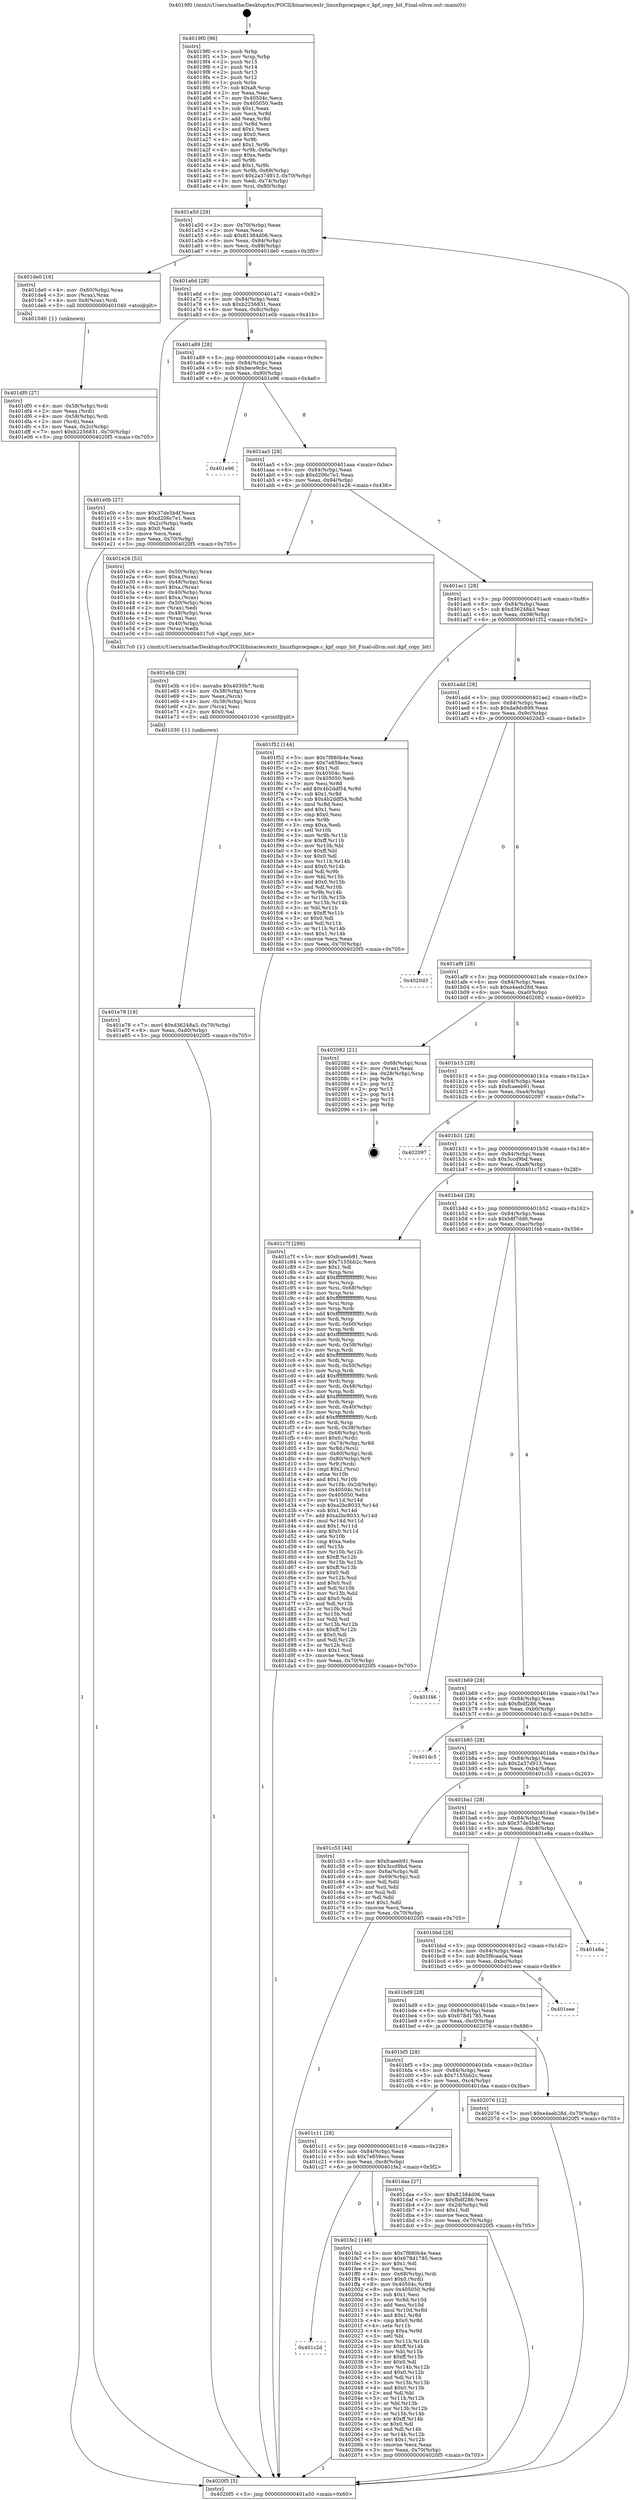 digraph "0x4019f0" {
  label = "0x4019f0 (/mnt/c/Users/mathe/Desktop/tcc/POCII/binaries/extr_linuxfsprocpage.c_kpf_copy_bit_Final-ollvm.out::main(0))"
  labelloc = "t"
  node[shape=record]

  Entry [label="",width=0.3,height=0.3,shape=circle,fillcolor=black,style=filled]
  "0x401a50" [label="{
     0x401a50 [29]\l
     | [instrs]\l
     &nbsp;&nbsp;0x401a50 \<+3\>: mov -0x70(%rbp),%eax\l
     &nbsp;&nbsp;0x401a53 \<+2\>: mov %eax,%ecx\l
     &nbsp;&nbsp;0x401a55 \<+6\>: sub $0x81384d06,%ecx\l
     &nbsp;&nbsp;0x401a5b \<+6\>: mov %eax,-0x84(%rbp)\l
     &nbsp;&nbsp;0x401a61 \<+6\>: mov %ecx,-0x88(%rbp)\l
     &nbsp;&nbsp;0x401a67 \<+6\>: je 0000000000401de0 \<main+0x3f0\>\l
  }"]
  "0x401de0" [label="{
     0x401de0 [16]\l
     | [instrs]\l
     &nbsp;&nbsp;0x401de0 \<+4\>: mov -0x60(%rbp),%rax\l
     &nbsp;&nbsp;0x401de4 \<+3\>: mov (%rax),%rax\l
     &nbsp;&nbsp;0x401de7 \<+4\>: mov 0x8(%rax),%rdi\l
     &nbsp;&nbsp;0x401deb \<+5\>: call 0000000000401040 \<atoi@plt\>\l
     | [calls]\l
     &nbsp;&nbsp;0x401040 \{1\} (unknown)\l
  }"]
  "0x401a6d" [label="{
     0x401a6d [28]\l
     | [instrs]\l
     &nbsp;&nbsp;0x401a6d \<+5\>: jmp 0000000000401a72 \<main+0x82\>\l
     &nbsp;&nbsp;0x401a72 \<+6\>: mov -0x84(%rbp),%eax\l
     &nbsp;&nbsp;0x401a78 \<+5\>: sub $0xb2256831,%eax\l
     &nbsp;&nbsp;0x401a7d \<+6\>: mov %eax,-0x8c(%rbp)\l
     &nbsp;&nbsp;0x401a83 \<+6\>: je 0000000000401e0b \<main+0x41b\>\l
  }"]
  Exit [label="",width=0.3,height=0.3,shape=circle,fillcolor=black,style=filled,peripheries=2]
  "0x401e0b" [label="{
     0x401e0b [27]\l
     | [instrs]\l
     &nbsp;&nbsp;0x401e0b \<+5\>: mov $0x37de5b4f,%eax\l
     &nbsp;&nbsp;0x401e10 \<+5\>: mov $0xd206c7e1,%ecx\l
     &nbsp;&nbsp;0x401e15 \<+3\>: mov -0x2c(%rbp),%edx\l
     &nbsp;&nbsp;0x401e18 \<+3\>: cmp $0x0,%edx\l
     &nbsp;&nbsp;0x401e1b \<+3\>: cmove %ecx,%eax\l
     &nbsp;&nbsp;0x401e1e \<+3\>: mov %eax,-0x70(%rbp)\l
     &nbsp;&nbsp;0x401e21 \<+5\>: jmp 00000000004020f5 \<main+0x705\>\l
  }"]
  "0x401a89" [label="{
     0x401a89 [28]\l
     | [instrs]\l
     &nbsp;&nbsp;0x401a89 \<+5\>: jmp 0000000000401a8e \<main+0x9e\>\l
     &nbsp;&nbsp;0x401a8e \<+6\>: mov -0x84(%rbp),%eax\l
     &nbsp;&nbsp;0x401a94 \<+5\>: sub $0xbece9cbc,%eax\l
     &nbsp;&nbsp;0x401a99 \<+6\>: mov %eax,-0x90(%rbp)\l
     &nbsp;&nbsp;0x401a9f \<+6\>: je 0000000000401e96 \<main+0x4a6\>\l
  }"]
  "0x401c2d" [label="{
     0x401c2d\l
  }", style=dashed]
  "0x401e96" [label="{
     0x401e96\l
  }", style=dashed]
  "0x401aa5" [label="{
     0x401aa5 [28]\l
     | [instrs]\l
     &nbsp;&nbsp;0x401aa5 \<+5\>: jmp 0000000000401aaa \<main+0xba\>\l
     &nbsp;&nbsp;0x401aaa \<+6\>: mov -0x84(%rbp),%eax\l
     &nbsp;&nbsp;0x401ab0 \<+5\>: sub $0xd206c7e1,%eax\l
     &nbsp;&nbsp;0x401ab5 \<+6\>: mov %eax,-0x94(%rbp)\l
     &nbsp;&nbsp;0x401abb \<+6\>: je 0000000000401e26 \<main+0x436\>\l
  }"]
  "0x401fe2" [label="{
     0x401fe2 [148]\l
     | [instrs]\l
     &nbsp;&nbsp;0x401fe2 \<+5\>: mov $0x7f880b4e,%eax\l
     &nbsp;&nbsp;0x401fe7 \<+5\>: mov $0x678d1785,%ecx\l
     &nbsp;&nbsp;0x401fec \<+2\>: mov $0x1,%dl\l
     &nbsp;&nbsp;0x401fee \<+2\>: xor %esi,%esi\l
     &nbsp;&nbsp;0x401ff0 \<+4\>: mov -0x68(%rbp),%rdi\l
     &nbsp;&nbsp;0x401ff4 \<+6\>: movl $0x0,(%rdi)\l
     &nbsp;&nbsp;0x401ffa \<+8\>: mov 0x40504c,%r8d\l
     &nbsp;&nbsp;0x402002 \<+8\>: mov 0x405050,%r9d\l
     &nbsp;&nbsp;0x40200a \<+3\>: sub $0x1,%esi\l
     &nbsp;&nbsp;0x40200d \<+3\>: mov %r8d,%r10d\l
     &nbsp;&nbsp;0x402010 \<+3\>: add %esi,%r10d\l
     &nbsp;&nbsp;0x402013 \<+4\>: imul %r10d,%r8d\l
     &nbsp;&nbsp;0x402017 \<+4\>: and $0x1,%r8d\l
     &nbsp;&nbsp;0x40201b \<+4\>: cmp $0x0,%r8d\l
     &nbsp;&nbsp;0x40201f \<+4\>: sete %r11b\l
     &nbsp;&nbsp;0x402023 \<+4\>: cmp $0xa,%r9d\l
     &nbsp;&nbsp;0x402027 \<+3\>: setl %bl\l
     &nbsp;&nbsp;0x40202a \<+3\>: mov %r11b,%r14b\l
     &nbsp;&nbsp;0x40202d \<+4\>: xor $0xff,%r14b\l
     &nbsp;&nbsp;0x402031 \<+3\>: mov %bl,%r15b\l
     &nbsp;&nbsp;0x402034 \<+4\>: xor $0xff,%r15b\l
     &nbsp;&nbsp;0x402038 \<+3\>: xor $0x0,%dl\l
     &nbsp;&nbsp;0x40203b \<+3\>: mov %r14b,%r12b\l
     &nbsp;&nbsp;0x40203e \<+4\>: and $0x0,%r12b\l
     &nbsp;&nbsp;0x402042 \<+3\>: and %dl,%r11b\l
     &nbsp;&nbsp;0x402045 \<+3\>: mov %r15b,%r13b\l
     &nbsp;&nbsp;0x402048 \<+4\>: and $0x0,%r13b\l
     &nbsp;&nbsp;0x40204c \<+2\>: and %dl,%bl\l
     &nbsp;&nbsp;0x40204e \<+3\>: or %r11b,%r12b\l
     &nbsp;&nbsp;0x402051 \<+3\>: or %bl,%r13b\l
     &nbsp;&nbsp;0x402054 \<+3\>: xor %r13b,%r12b\l
     &nbsp;&nbsp;0x402057 \<+3\>: or %r15b,%r14b\l
     &nbsp;&nbsp;0x40205a \<+4\>: xor $0xff,%r14b\l
     &nbsp;&nbsp;0x40205e \<+3\>: or $0x0,%dl\l
     &nbsp;&nbsp;0x402061 \<+3\>: and %dl,%r14b\l
     &nbsp;&nbsp;0x402064 \<+3\>: or %r14b,%r12b\l
     &nbsp;&nbsp;0x402067 \<+4\>: test $0x1,%r12b\l
     &nbsp;&nbsp;0x40206b \<+3\>: cmovne %ecx,%eax\l
     &nbsp;&nbsp;0x40206e \<+3\>: mov %eax,-0x70(%rbp)\l
     &nbsp;&nbsp;0x402071 \<+5\>: jmp 00000000004020f5 \<main+0x705\>\l
  }"]
  "0x401e26" [label="{
     0x401e26 [53]\l
     | [instrs]\l
     &nbsp;&nbsp;0x401e26 \<+4\>: mov -0x50(%rbp),%rax\l
     &nbsp;&nbsp;0x401e2a \<+6\>: movl $0xa,(%rax)\l
     &nbsp;&nbsp;0x401e30 \<+4\>: mov -0x48(%rbp),%rax\l
     &nbsp;&nbsp;0x401e34 \<+6\>: movl $0xa,(%rax)\l
     &nbsp;&nbsp;0x401e3a \<+4\>: mov -0x40(%rbp),%rax\l
     &nbsp;&nbsp;0x401e3e \<+6\>: movl $0xa,(%rax)\l
     &nbsp;&nbsp;0x401e44 \<+4\>: mov -0x50(%rbp),%rax\l
     &nbsp;&nbsp;0x401e48 \<+2\>: mov (%rax),%edi\l
     &nbsp;&nbsp;0x401e4a \<+4\>: mov -0x48(%rbp),%rax\l
     &nbsp;&nbsp;0x401e4e \<+2\>: mov (%rax),%esi\l
     &nbsp;&nbsp;0x401e50 \<+4\>: mov -0x40(%rbp),%rax\l
     &nbsp;&nbsp;0x401e54 \<+2\>: mov (%rax),%edx\l
     &nbsp;&nbsp;0x401e56 \<+5\>: call 00000000004017c0 \<kpf_copy_bit\>\l
     | [calls]\l
     &nbsp;&nbsp;0x4017c0 \{1\} (/mnt/c/Users/mathe/Desktop/tcc/POCII/binaries/extr_linuxfsprocpage.c_kpf_copy_bit_Final-ollvm.out::kpf_copy_bit)\l
  }"]
  "0x401ac1" [label="{
     0x401ac1 [28]\l
     | [instrs]\l
     &nbsp;&nbsp;0x401ac1 \<+5\>: jmp 0000000000401ac6 \<main+0xd6\>\l
     &nbsp;&nbsp;0x401ac6 \<+6\>: mov -0x84(%rbp),%eax\l
     &nbsp;&nbsp;0x401acc \<+5\>: sub $0xd36248a3,%eax\l
     &nbsp;&nbsp;0x401ad1 \<+6\>: mov %eax,-0x98(%rbp)\l
     &nbsp;&nbsp;0x401ad7 \<+6\>: je 0000000000401f52 \<main+0x562\>\l
  }"]
  "0x401e78" [label="{
     0x401e78 [18]\l
     | [instrs]\l
     &nbsp;&nbsp;0x401e78 \<+7\>: movl $0xd36248a3,-0x70(%rbp)\l
     &nbsp;&nbsp;0x401e7f \<+6\>: mov %eax,-0xd0(%rbp)\l
     &nbsp;&nbsp;0x401e85 \<+5\>: jmp 00000000004020f5 \<main+0x705\>\l
  }"]
  "0x401f52" [label="{
     0x401f52 [144]\l
     | [instrs]\l
     &nbsp;&nbsp;0x401f52 \<+5\>: mov $0x7f880b4e,%eax\l
     &nbsp;&nbsp;0x401f57 \<+5\>: mov $0x7e859ecc,%ecx\l
     &nbsp;&nbsp;0x401f5c \<+2\>: mov $0x1,%dl\l
     &nbsp;&nbsp;0x401f5e \<+7\>: mov 0x40504c,%esi\l
     &nbsp;&nbsp;0x401f65 \<+7\>: mov 0x405050,%edi\l
     &nbsp;&nbsp;0x401f6c \<+3\>: mov %esi,%r8d\l
     &nbsp;&nbsp;0x401f6f \<+7\>: add $0x4b2ddf54,%r8d\l
     &nbsp;&nbsp;0x401f76 \<+4\>: sub $0x1,%r8d\l
     &nbsp;&nbsp;0x401f7a \<+7\>: sub $0x4b2ddf54,%r8d\l
     &nbsp;&nbsp;0x401f81 \<+4\>: imul %r8d,%esi\l
     &nbsp;&nbsp;0x401f85 \<+3\>: and $0x1,%esi\l
     &nbsp;&nbsp;0x401f88 \<+3\>: cmp $0x0,%esi\l
     &nbsp;&nbsp;0x401f8b \<+4\>: sete %r9b\l
     &nbsp;&nbsp;0x401f8f \<+3\>: cmp $0xa,%edi\l
     &nbsp;&nbsp;0x401f92 \<+4\>: setl %r10b\l
     &nbsp;&nbsp;0x401f96 \<+3\>: mov %r9b,%r11b\l
     &nbsp;&nbsp;0x401f99 \<+4\>: xor $0xff,%r11b\l
     &nbsp;&nbsp;0x401f9d \<+3\>: mov %r10b,%bl\l
     &nbsp;&nbsp;0x401fa0 \<+3\>: xor $0xff,%bl\l
     &nbsp;&nbsp;0x401fa3 \<+3\>: xor $0x0,%dl\l
     &nbsp;&nbsp;0x401fa6 \<+3\>: mov %r11b,%r14b\l
     &nbsp;&nbsp;0x401fa9 \<+4\>: and $0x0,%r14b\l
     &nbsp;&nbsp;0x401fad \<+3\>: and %dl,%r9b\l
     &nbsp;&nbsp;0x401fb0 \<+3\>: mov %bl,%r15b\l
     &nbsp;&nbsp;0x401fb3 \<+4\>: and $0x0,%r15b\l
     &nbsp;&nbsp;0x401fb7 \<+3\>: and %dl,%r10b\l
     &nbsp;&nbsp;0x401fba \<+3\>: or %r9b,%r14b\l
     &nbsp;&nbsp;0x401fbd \<+3\>: or %r10b,%r15b\l
     &nbsp;&nbsp;0x401fc0 \<+3\>: xor %r15b,%r14b\l
     &nbsp;&nbsp;0x401fc3 \<+3\>: or %bl,%r11b\l
     &nbsp;&nbsp;0x401fc6 \<+4\>: xor $0xff,%r11b\l
     &nbsp;&nbsp;0x401fca \<+3\>: or $0x0,%dl\l
     &nbsp;&nbsp;0x401fcd \<+3\>: and %dl,%r11b\l
     &nbsp;&nbsp;0x401fd0 \<+3\>: or %r11b,%r14b\l
     &nbsp;&nbsp;0x401fd3 \<+4\>: test $0x1,%r14b\l
     &nbsp;&nbsp;0x401fd7 \<+3\>: cmovne %ecx,%eax\l
     &nbsp;&nbsp;0x401fda \<+3\>: mov %eax,-0x70(%rbp)\l
     &nbsp;&nbsp;0x401fdd \<+5\>: jmp 00000000004020f5 \<main+0x705\>\l
  }"]
  "0x401add" [label="{
     0x401add [28]\l
     | [instrs]\l
     &nbsp;&nbsp;0x401add \<+5\>: jmp 0000000000401ae2 \<main+0xf2\>\l
     &nbsp;&nbsp;0x401ae2 \<+6\>: mov -0x84(%rbp),%eax\l
     &nbsp;&nbsp;0x401ae8 \<+5\>: sub $0xda9dc699,%eax\l
     &nbsp;&nbsp;0x401aed \<+6\>: mov %eax,-0x9c(%rbp)\l
     &nbsp;&nbsp;0x401af3 \<+6\>: je 00000000004020d3 \<main+0x6e3\>\l
  }"]
  "0x401e5b" [label="{
     0x401e5b [29]\l
     | [instrs]\l
     &nbsp;&nbsp;0x401e5b \<+10\>: movabs $0x4030b7,%rdi\l
     &nbsp;&nbsp;0x401e65 \<+4\>: mov -0x38(%rbp),%rcx\l
     &nbsp;&nbsp;0x401e69 \<+2\>: mov %eax,(%rcx)\l
     &nbsp;&nbsp;0x401e6b \<+4\>: mov -0x38(%rbp),%rcx\l
     &nbsp;&nbsp;0x401e6f \<+2\>: mov (%rcx),%esi\l
     &nbsp;&nbsp;0x401e71 \<+2\>: mov $0x0,%al\l
     &nbsp;&nbsp;0x401e73 \<+5\>: call 0000000000401030 \<printf@plt\>\l
     | [calls]\l
     &nbsp;&nbsp;0x401030 \{1\} (unknown)\l
  }"]
  "0x4020d3" [label="{
     0x4020d3\l
  }", style=dashed]
  "0x401af9" [label="{
     0x401af9 [28]\l
     | [instrs]\l
     &nbsp;&nbsp;0x401af9 \<+5\>: jmp 0000000000401afe \<main+0x10e\>\l
     &nbsp;&nbsp;0x401afe \<+6\>: mov -0x84(%rbp),%eax\l
     &nbsp;&nbsp;0x401b04 \<+5\>: sub $0xe4aeb28d,%eax\l
     &nbsp;&nbsp;0x401b09 \<+6\>: mov %eax,-0xa0(%rbp)\l
     &nbsp;&nbsp;0x401b0f \<+6\>: je 0000000000402082 \<main+0x692\>\l
  }"]
  "0x401df0" [label="{
     0x401df0 [27]\l
     | [instrs]\l
     &nbsp;&nbsp;0x401df0 \<+4\>: mov -0x58(%rbp),%rdi\l
     &nbsp;&nbsp;0x401df4 \<+2\>: mov %eax,(%rdi)\l
     &nbsp;&nbsp;0x401df6 \<+4\>: mov -0x58(%rbp),%rdi\l
     &nbsp;&nbsp;0x401dfa \<+2\>: mov (%rdi),%eax\l
     &nbsp;&nbsp;0x401dfc \<+3\>: mov %eax,-0x2c(%rbp)\l
     &nbsp;&nbsp;0x401dff \<+7\>: movl $0xb2256831,-0x70(%rbp)\l
     &nbsp;&nbsp;0x401e06 \<+5\>: jmp 00000000004020f5 \<main+0x705\>\l
  }"]
  "0x402082" [label="{
     0x402082 [21]\l
     | [instrs]\l
     &nbsp;&nbsp;0x402082 \<+4\>: mov -0x68(%rbp),%rax\l
     &nbsp;&nbsp;0x402086 \<+2\>: mov (%rax),%eax\l
     &nbsp;&nbsp;0x402088 \<+4\>: lea -0x28(%rbp),%rsp\l
     &nbsp;&nbsp;0x40208c \<+1\>: pop %rbx\l
     &nbsp;&nbsp;0x40208d \<+2\>: pop %r12\l
     &nbsp;&nbsp;0x40208f \<+2\>: pop %r13\l
     &nbsp;&nbsp;0x402091 \<+2\>: pop %r14\l
     &nbsp;&nbsp;0x402093 \<+2\>: pop %r15\l
     &nbsp;&nbsp;0x402095 \<+1\>: pop %rbp\l
     &nbsp;&nbsp;0x402096 \<+1\>: ret\l
  }"]
  "0x401b15" [label="{
     0x401b15 [28]\l
     | [instrs]\l
     &nbsp;&nbsp;0x401b15 \<+5\>: jmp 0000000000401b1a \<main+0x12a\>\l
     &nbsp;&nbsp;0x401b1a \<+6\>: mov -0x84(%rbp),%eax\l
     &nbsp;&nbsp;0x401b20 \<+5\>: sub $0xfcaeeb91,%eax\l
     &nbsp;&nbsp;0x401b25 \<+6\>: mov %eax,-0xa4(%rbp)\l
     &nbsp;&nbsp;0x401b2b \<+6\>: je 0000000000402097 \<main+0x6a7\>\l
  }"]
  "0x401c11" [label="{
     0x401c11 [28]\l
     | [instrs]\l
     &nbsp;&nbsp;0x401c11 \<+5\>: jmp 0000000000401c16 \<main+0x226\>\l
     &nbsp;&nbsp;0x401c16 \<+6\>: mov -0x84(%rbp),%eax\l
     &nbsp;&nbsp;0x401c1c \<+5\>: sub $0x7e859ecc,%eax\l
     &nbsp;&nbsp;0x401c21 \<+6\>: mov %eax,-0xc8(%rbp)\l
     &nbsp;&nbsp;0x401c27 \<+6\>: je 0000000000401fe2 \<main+0x5f2\>\l
  }"]
  "0x402097" [label="{
     0x402097\l
  }", style=dashed]
  "0x401b31" [label="{
     0x401b31 [28]\l
     | [instrs]\l
     &nbsp;&nbsp;0x401b31 \<+5\>: jmp 0000000000401b36 \<main+0x146\>\l
     &nbsp;&nbsp;0x401b36 \<+6\>: mov -0x84(%rbp),%eax\l
     &nbsp;&nbsp;0x401b3c \<+5\>: sub $0x3ccd9bd,%eax\l
     &nbsp;&nbsp;0x401b41 \<+6\>: mov %eax,-0xa8(%rbp)\l
     &nbsp;&nbsp;0x401b47 \<+6\>: je 0000000000401c7f \<main+0x28f\>\l
  }"]
  "0x401daa" [label="{
     0x401daa [27]\l
     | [instrs]\l
     &nbsp;&nbsp;0x401daa \<+5\>: mov $0x81384d06,%eax\l
     &nbsp;&nbsp;0x401daf \<+5\>: mov $0xfbdf286,%ecx\l
     &nbsp;&nbsp;0x401db4 \<+3\>: mov -0x2d(%rbp),%dl\l
     &nbsp;&nbsp;0x401db7 \<+3\>: test $0x1,%dl\l
     &nbsp;&nbsp;0x401dba \<+3\>: cmovne %ecx,%eax\l
     &nbsp;&nbsp;0x401dbd \<+3\>: mov %eax,-0x70(%rbp)\l
     &nbsp;&nbsp;0x401dc0 \<+5\>: jmp 00000000004020f5 \<main+0x705\>\l
  }"]
  "0x401c7f" [label="{
     0x401c7f [299]\l
     | [instrs]\l
     &nbsp;&nbsp;0x401c7f \<+5\>: mov $0xfcaeeb91,%eax\l
     &nbsp;&nbsp;0x401c84 \<+5\>: mov $0x7155bb2c,%ecx\l
     &nbsp;&nbsp;0x401c89 \<+2\>: mov $0x1,%dl\l
     &nbsp;&nbsp;0x401c8b \<+3\>: mov %rsp,%rsi\l
     &nbsp;&nbsp;0x401c8e \<+4\>: add $0xfffffffffffffff0,%rsi\l
     &nbsp;&nbsp;0x401c92 \<+3\>: mov %rsi,%rsp\l
     &nbsp;&nbsp;0x401c95 \<+4\>: mov %rsi,-0x68(%rbp)\l
     &nbsp;&nbsp;0x401c99 \<+3\>: mov %rsp,%rsi\l
     &nbsp;&nbsp;0x401c9c \<+4\>: add $0xfffffffffffffff0,%rsi\l
     &nbsp;&nbsp;0x401ca0 \<+3\>: mov %rsi,%rsp\l
     &nbsp;&nbsp;0x401ca3 \<+3\>: mov %rsp,%rdi\l
     &nbsp;&nbsp;0x401ca6 \<+4\>: add $0xfffffffffffffff0,%rdi\l
     &nbsp;&nbsp;0x401caa \<+3\>: mov %rdi,%rsp\l
     &nbsp;&nbsp;0x401cad \<+4\>: mov %rdi,-0x60(%rbp)\l
     &nbsp;&nbsp;0x401cb1 \<+3\>: mov %rsp,%rdi\l
     &nbsp;&nbsp;0x401cb4 \<+4\>: add $0xfffffffffffffff0,%rdi\l
     &nbsp;&nbsp;0x401cb8 \<+3\>: mov %rdi,%rsp\l
     &nbsp;&nbsp;0x401cbb \<+4\>: mov %rdi,-0x58(%rbp)\l
     &nbsp;&nbsp;0x401cbf \<+3\>: mov %rsp,%rdi\l
     &nbsp;&nbsp;0x401cc2 \<+4\>: add $0xfffffffffffffff0,%rdi\l
     &nbsp;&nbsp;0x401cc6 \<+3\>: mov %rdi,%rsp\l
     &nbsp;&nbsp;0x401cc9 \<+4\>: mov %rdi,-0x50(%rbp)\l
     &nbsp;&nbsp;0x401ccd \<+3\>: mov %rsp,%rdi\l
     &nbsp;&nbsp;0x401cd0 \<+4\>: add $0xfffffffffffffff0,%rdi\l
     &nbsp;&nbsp;0x401cd4 \<+3\>: mov %rdi,%rsp\l
     &nbsp;&nbsp;0x401cd7 \<+4\>: mov %rdi,-0x48(%rbp)\l
     &nbsp;&nbsp;0x401cdb \<+3\>: mov %rsp,%rdi\l
     &nbsp;&nbsp;0x401cde \<+4\>: add $0xfffffffffffffff0,%rdi\l
     &nbsp;&nbsp;0x401ce2 \<+3\>: mov %rdi,%rsp\l
     &nbsp;&nbsp;0x401ce5 \<+4\>: mov %rdi,-0x40(%rbp)\l
     &nbsp;&nbsp;0x401ce9 \<+3\>: mov %rsp,%rdi\l
     &nbsp;&nbsp;0x401cec \<+4\>: add $0xfffffffffffffff0,%rdi\l
     &nbsp;&nbsp;0x401cf0 \<+3\>: mov %rdi,%rsp\l
     &nbsp;&nbsp;0x401cf3 \<+4\>: mov %rdi,-0x38(%rbp)\l
     &nbsp;&nbsp;0x401cf7 \<+4\>: mov -0x68(%rbp),%rdi\l
     &nbsp;&nbsp;0x401cfb \<+6\>: movl $0x0,(%rdi)\l
     &nbsp;&nbsp;0x401d01 \<+4\>: mov -0x74(%rbp),%r8d\l
     &nbsp;&nbsp;0x401d05 \<+3\>: mov %r8d,(%rsi)\l
     &nbsp;&nbsp;0x401d08 \<+4\>: mov -0x60(%rbp),%rdi\l
     &nbsp;&nbsp;0x401d0c \<+4\>: mov -0x80(%rbp),%r9\l
     &nbsp;&nbsp;0x401d10 \<+3\>: mov %r9,(%rdi)\l
     &nbsp;&nbsp;0x401d13 \<+3\>: cmpl $0x2,(%rsi)\l
     &nbsp;&nbsp;0x401d16 \<+4\>: setne %r10b\l
     &nbsp;&nbsp;0x401d1a \<+4\>: and $0x1,%r10b\l
     &nbsp;&nbsp;0x401d1e \<+4\>: mov %r10b,-0x2d(%rbp)\l
     &nbsp;&nbsp;0x401d22 \<+8\>: mov 0x40504c,%r11d\l
     &nbsp;&nbsp;0x401d2a \<+7\>: mov 0x405050,%ebx\l
     &nbsp;&nbsp;0x401d31 \<+3\>: mov %r11d,%r14d\l
     &nbsp;&nbsp;0x401d34 \<+7\>: sub $0xa2bc8033,%r14d\l
     &nbsp;&nbsp;0x401d3b \<+4\>: sub $0x1,%r14d\l
     &nbsp;&nbsp;0x401d3f \<+7\>: add $0xa2bc8033,%r14d\l
     &nbsp;&nbsp;0x401d46 \<+4\>: imul %r14d,%r11d\l
     &nbsp;&nbsp;0x401d4a \<+4\>: and $0x1,%r11d\l
     &nbsp;&nbsp;0x401d4e \<+4\>: cmp $0x0,%r11d\l
     &nbsp;&nbsp;0x401d52 \<+4\>: sete %r10b\l
     &nbsp;&nbsp;0x401d56 \<+3\>: cmp $0xa,%ebx\l
     &nbsp;&nbsp;0x401d59 \<+4\>: setl %r15b\l
     &nbsp;&nbsp;0x401d5d \<+3\>: mov %r10b,%r12b\l
     &nbsp;&nbsp;0x401d60 \<+4\>: xor $0xff,%r12b\l
     &nbsp;&nbsp;0x401d64 \<+3\>: mov %r15b,%r13b\l
     &nbsp;&nbsp;0x401d67 \<+4\>: xor $0xff,%r13b\l
     &nbsp;&nbsp;0x401d6b \<+3\>: xor $0x0,%dl\l
     &nbsp;&nbsp;0x401d6e \<+3\>: mov %r12b,%sil\l
     &nbsp;&nbsp;0x401d71 \<+4\>: and $0x0,%sil\l
     &nbsp;&nbsp;0x401d75 \<+3\>: and %dl,%r10b\l
     &nbsp;&nbsp;0x401d78 \<+3\>: mov %r13b,%dil\l
     &nbsp;&nbsp;0x401d7b \<+4\>: and $0x0,%dil\l
     &nbsp;&nbsp;0x401d7f \<+3\>: and %dl,%r15b\l
     &nbsp;&nbsp;0x401d82 \<+3\>: or %r10b,%sil\l
     &nbsp;&nbsp;0x401d85 \<+3\>: or %r15b,%dil\l
     &nbsp;&nbsp;0x401d88 \<+3\>: xor %dil,%sil\l
     &nbsp;&nbsp;0x401d8b \<+3\>: or %r13b,%r12b\l
     &nbsp;&nbsp;0x401d8e \<+4\>: xor $0xff,%r12b\l
     &nbsp;&nbsp;0x401d92 \<+3\>: or $0x0,%dl\l
     &nbsp;&nbsp;0x401d95 \<+3\>: and %dl,%r12b\l
     &nbsp;&nbsp;0x401d98 \<+3\>: or %r12b,%sil\l
     &nbsp;&nbsp;0x401d9b \<+4\>: test $0x1,%sil\l
     &nbsp;&nbsp;0x401d9f \<+3\>: cmovne %ecx,%eax\l
     &nbsp;&nbsp;0x401da2 \<+3\>: mov %eax,-0x70(%rbp)\l
     &nbsp;&nbsp;0x401da5 \<+5\>: jmp 00000000004020f5 \<main+0x705\>\l
  }"]
  "0x401b4d" [label="{
     0x401b4d [28]\l
     | [instrs]\l
     &nbsp;&nbsp;0x401b4d \<+5\>: jmp 0000000000401b52 \<main+0x162\>\l
     &nbsp;&nbsp;0x401b52 \<+6\>: mov -0x84(%rbp),%eax\l
     &nbsp;&nbsp;0x401b58 \<+5\>: sub $0xb8f7dd6,%eax\l
     &nbsp;&nbsp;0x401b5d \<+6\>: mov %eax,-0xac(%rbp)\l
     &nbsp;&nbsp;0x401b63 \<+6\>: je 0000000000401f46 \<main+0x556\>\l
  }"]
  "0x401bf5" [label="{
     0x401bf5 [28]\l
     | [instrs]\l
     &nbsp;&nbsp;0x401bf5 \<+5\>: jmp 0000000000401bfa \<main+0x20a\>\l
     &nbsp;&nbsp;0x401bfa \<+6\>: mov -0x84(%rbp),%eax\l
     &nbsp;&nbsp;0x401c00 \<+5\>: sub $0x7155bb2c,%eax\l
     &nbsp;&nbsp;0x401c05 \<+6\>: mov %eax,-0xc4(%rbp)\l
     &nbsp;&nbsp;0x401c0b \<+6\>: je 0000000000401daa \<main+0x3ba\>\l
  }"]
  "0x401f46" [label="{
     0x401f46\l
  }", style=dashed]
  "0x401b69" [label="{
     0x401b69 [28]\l
     | [instrs]\l
     &nbsp;&nbsp;0x401b69 \<+5\>: jmp 0000000000401b6e \<main+0x17e\>\l
     &nbsp;&nbsp;0x401b6e \<+6\>: mov -0x84(%rbp),%eax\l
     &nbsp;&nbsp;0x401b74 \<+5\>: sub $0xfbdf286,%eax\l
     &nbsp;&nbsp;0x401b79 \<+6\>: mov %eax,-0xb0(%rbp)\l
     &nbsp;&nbsp;0x401b7f \<+6\>: je 0000000000401dc5 \<main+0x3d5\>\l
  }"]
  "0x402076" [label="{
     0x402076 [12]\l
     | [instrs]\l
     &nbsp;&nbsp;0x402076 \<+7\>: movl $0xe4aeb28d,-0x70(%rbp)\l
     &nbsp;&nbsp;0x40207d \<+5\>: jmp 00000000004020f5 \<main+0x705\>\l
  }"]
  "0x401dc5" [label="{
     0x401dc5\l
  }", style=dashed]
  "0x401b85" [label="{
     0x401b85 [28]\l
     | [instrs]\l
     &nbsp;&nbsp;0x401b85 \<+5\>: jmp 0000000000401b8a \<main+0x19a\>\l
     &nbsp;&nbsp;0x401b8a \<+6\>: mov -0x84(%rbp),%eax\l
     &nbsp;&nbsp;0x401b90 \<+5\>: sub $0x2a37d913,%eax\l
     &nbsp;&nbsp;0x401b95 \<+6\>: mov %eax,-0xb4(%rbp)\l
     &nbsp;&nbsp;0x401b9b \<+6\>: je 0000000000401c53 \<main+0x263\>\l
  }"]
  "0x401bd9" [label="{
     0x401bd9 [28]\l
     | [instrs]\l
     &nbsp;&nbsp;0x401bd9 \<+5\>: jmp 0000000000401bde \<main+0x1ee\>\l
     &nbsp;&nbsp;0x401bde \<+6\>: mov -0x84(%rbp),%eax\l
     &nbsp;&nbsp;0x401be4 \<+5\>: sub $0x678d1785,%eax\l
     &nbsp;&nbsp;0x401be9 \<+6\>: mov %eax,-0xc0(%rbp)\l
     &nbsp;&nbsp;0x401bef \<+6\>: je 0000000000402076 \<main+0x686\>\l
  }"]
  "0x401c53" [label="{
     0x401c53 [44]\l
     | [instrs]\l
     &nbsp;&nbsp;0x401c53 \<+5\>: mov $0xfcaeeb91,%eax\l
     &nbsp;&nbsp;0x401c58 \<+5\>: mov $0x3ccd9bd,%ecx\l
     &nbsp;&nbsp;0x401c5d \<+3\>: mov -0x6a(%rbp),%dl\l
     &nbsp;&nbsp;0x401c60 \<+4\>: mov -0x69(%rbp),%sil\l
     &nbsp;&nbsp;0x401c64 \<+3\>: mov %dl,%dil\l
     &nbsp;&nbsp;0x401c67 \<+3\>: and %sil,%dil\l
     &nbsp;&nbsp;0x401c6a \<+3\>: xor %sil,%dl\l
     &nbsp;&nbsp;0x401c6d \<+3\>: or %dl,%dil\l
     &nbsp;&nbsp;0x401c70 \<+4\>: test $0x1,%dil\l
     &nbsp;&nbsp;0x401c74 \<+3\>: cmovne %ecx,%eax\l
     &nbsp;&nbsp;0x401c77 \<+3\>: mov %eax,-0x70(%rbp)\l
     &nbsp;&nbsp;0x401c7a \<+5\>: jmp 00000000004020f5 \<main+0x705\>\l
  }"]
  "0x401ba1" [label="{
     0x401ba1 [28]\l
     | [instrs]\l
     &nbsp;&nbsp;0x401ba1 \<+5\>: jmp 0000000000401ba6 \<main+0x1b6\>\l
     &nbsp;&nbsp;0x401ba6 \<+6\>: mov -0x84(%rbp),%eax\l
     &nbsp;&nbsp;0x401bac \<+5\>: sub $0x37de5b4f,%eax\l
     &nbsp;&nbsp;0x401bb1 \<+6\>: mov %eax,-0xb8(%rbp)\l
     &nbsp;&nbsp;0x401bb7 \<+6\>: je 0000000000401e8a \<main+0x49a\>\l
  }"]
  "0x4020f5" [label="{
     0x4020f5 [5]\l
     | [instrs]\l
     &nbsp;&nbsp;0x4020f5 \<+5\>: jmp 0000000000401a50 \<main+0x60\>\l
  }"]
  "0x4019f0" [label="{
     0x4019f0 [96]\l
     | [instrs]\l
     &nbsp;&nbsp;0x4019f0 \<+1\>: push %rbp\l
     &nbsp;&nbsp;0x4019f1 \<+3\>: mov %rsp,%rbp\l
     &nbsp;&nbsp;0x4019f4 \<+2\>: push %r15\l
     &nbsp;&nbsp;0x4019f6 \<+2\>: push %r14\l
     &nbsp;&nbsp;0x4019f8 \<+2\>: push %r13\l
     &nbsp;&nbsp;0x4019fa \<+2\>: push %r12\l
     &nbsp;&nbsp;0x4019fc \<+1\>: push %rbx\l
     &nbsp;&nbsp;0x4019fd \<+7\>: sub $0xa8,%rsp\l
     &nbsp;&nbsp;0x401a04 \<+2\>: xor %eax,%eax\l
     &nbsp;&nbsp;0x401a06 \<+7\>: mov 0x40504c,%ecx\l
     &nbsp;&nbsp;0x401a0d \<+7\>: mov 0x405050,%edx\l
     &nbsp;&nbsp;0x401a14 \<+3\>: sub $0x1,%eax\l
     &nbsp;&nbsp;0x401a17 \<+3\>: mov %ecx,%r8d\l
     &nbsp;&nbsp;0x401a1a \<+3\>: add %eax,%r8d\l
     &nbsp;&nbsp;0x401a1d \<+4\>: imul %r8d,%ecx\l
     &nbsp;&nbsp;0x401a21 \<+3\>: and $0x1,%ecx\l
     &nbsp;&nbsp;0x401a24 \<+3\>: cmp $0x0,%ecx\l
     &nbsp;&nbsp;0x401a27 \<+4\>: sete %r9b\l
     &nbsp;&nbsp;0x401a2b \<+4\>: and $0x1,%r9b\l
     &nbsp;&nbsp;0x401a2f \<+4\>: mov %r9b,-0x6a(%rbp)\l
     &nbsp;&nbsp;0x401a33 \<+3\>: cmp $0xa,%edx\l
     &nbsp;&nbsp;0x401a36 \<+4\>: setl %r9b\l
     &nbsp;&nbsp;0x401a3a \<+4\>: and $0x1,%r9b\l
     &nbsp;&nbsp;0x401a3e \<+4\>: mov %r9b,-0x69(%rbp)\l
     &nbsp;&nbsp;0x401a42 \<+7\>: movl $0x2a37d913,-0x70(%rbp)\l
     &nbsp;&nbsp;0x401a49 \<+3\>: mov %edi,-0x74(%rbp)\l
     &nbsp;&nbsp;0x401a4c \<+4\>: mov %rsi,-0x80(%rbp)\l
  }"]
  "0x401eee" [label="{
     0x401eee\l
  }", style=dashed]
  "0x401bbd" [label="{
     0x401bbd [28]\l
     | [instrs]\l
     &nbsp;&nbsp;0x401bbd \<+5\>: jmp 0000000000401bc2 \<main+0x1d2\>\l
     &nbsp;&nbsp;0x401bc2 \<+6\>: mov -0x84(%rbp),%eax\l
     &nbsp;&nbsp;0x401bc8 \<+5\>: sub $0x5f6caa0a,%eax\l
     &nbsp;&nbsp;0x401bcd \<+6\>: mov %eax,-0xbc(%rbp)\l
     &nbsp;&nbsp;0x401bd3 \<+6\>: je 0000000000401eee \<main+0x4fe\>\l
  }"]
  "0x401e8a" [label="{
     0x401e8a\l
  }", style=dashed]
  Entry -> "0x4019f0" [label=" 1"]
  "0x401a50" -> "0x401de0" [label=" 1"]
  "0x401a50" -> "0x401a6d" [label=" 9"]
  "0x402082" -> Exit [label=" 1"]
  "0x401a6d" -> "0x401e0b" [label=" 1"]
  "0x401a6d" -> "0x401a89" [label=" 8"]
  "0x402076" -> "0x4020f5" [label=" 1"]
  "0x401a89" -> "0x401e96" [label=" 0"]
  "0x401a89" -> "0x401aa5" [label=" 8"]
  "0x401fe2" -> "0x4020f5" [label=" 1"]
  "0x401aa5" -> "0x401e26" [label=" 1"]
  "0x401aa5" -> "0x401ac1" [label=" 7"]
  "0x401c11" -> "0x401c2d" [label=" 0"]
  "0x401ac1" -> "0x401f52" [label=" 1"]
  "0x401ac1" -> "0x401add" [label=" 6"]
  "0x401c11" -> "0x401fe2" [label=" 1"]
  "0x401add" -> "0x4020d3" [label=" 0"]
  "0x401add" -> "0x401af9" [label=" 6"]
  "0x401f52" -> "0x4020f5" [label=" 1"]
  "0x401af9" -> "0x402082" [label=" 1"]
  "0x401af9" -> "0x401b15" [label=" 5"]
  "0x401e78" -> "0x4020f5" [label=" 1"]
  "0x401b15" -> "0x402097" [label=" 0"]
  "0x401b15" -> "0x401b31" [label=" 5"]
  "0x401e5b" -> "0x401e78" [label=" 1"]
  "0x401b31" -> "0x401c7f" [label=" 1"]
  "0x401b31" -> "0x401b4d" [label=" 4"]
  "0x401e26" -> "0x401e5b" [label=" 1"]
  "0x401b4d" -> "0x401f46" [label=" 0"]
  "0x401b4d" -> "0x401b69" [label=" 4"]
  "0x401df0" -> "0x4020f5" [label=" 1"]
  "0x401b69" -> "0x401dc5" [label=" 0"]
  "0x401b69" -> "0x401b85" [label=" 4"]
  "0x401de0" -> "0x401df0" [label=" 1"]
  "0x401b85" -> "0x401c53" [label=" 1"]
  "0x401b85" -> "0x401ba1" [label=" 3"]
  "0x401c53" -> "0x4020f5" [label=" 1"]
  "0x4019f0" -> "0x401a50" [label=" 1"]
  "0x4020f5" -> "0x401a50" [label=" 9"]
  "0x401bf5" -> "0x401c11" [label=" 1"]
  "0x401c7f" -> "0x4020f5" [label=" 1"]
  "0x401bf5" -> "0x401daa" [label=" 1"]
  "0x401ba1" -> "0x401e8a" [label=" 0"]
  "0x401ba1" -> "0x401bbd" [label=" 3"]
  "0x401e0b" -> "0x4020f5" [label=" 1"]
  "0x401bbd" -> "0x401eee" [label=" 0"]
  "0x401bbd" -> "0x401bd9" [label=" 3"]
  "0x401daa" -> "0x4020f5" [label=" 1"]
  "0x401bd9" -> "0x402076" [label=" 1"]
  "0x401bd9" -> "0x401bf5" [label=" 2"]
}
